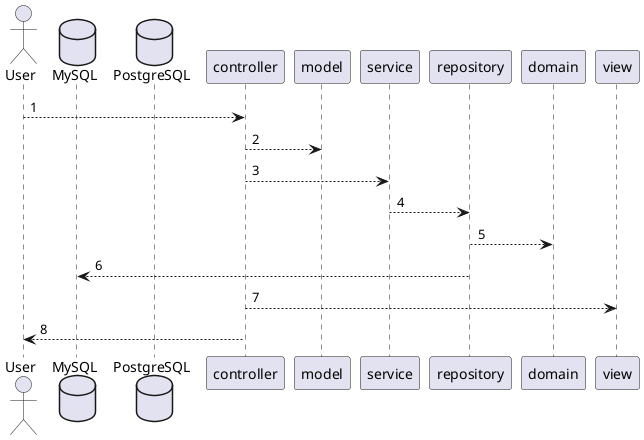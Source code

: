 @startuml Hello World

actor "User" as user
database "MySQL" as mysql
database "PostgreSQL" as postgresql    

    user --> controller : 1
    controller --> model : 2
    controller --> service : 3
    service --> repository : 4
    repository --> domain : 5
    repository --> mysql : 6
    controller --> view : 7
    controller --> user : 8

@enduml